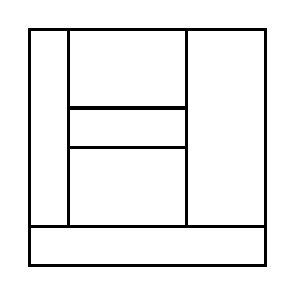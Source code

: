 \begin{tikzpicture}[very thick, scale=.5]
    \draw (0,1) rectangle (1,6);
    \draw (1,4) rectangle (4,6);
    \draw (1,3) rectangle (4,4);
    \draw (1,1) rectangle (4,3);
    \draw (4,1) rectangle (6,6);
    \draw (0,0) rectangle (6,1);
\end{tikzpicture}
